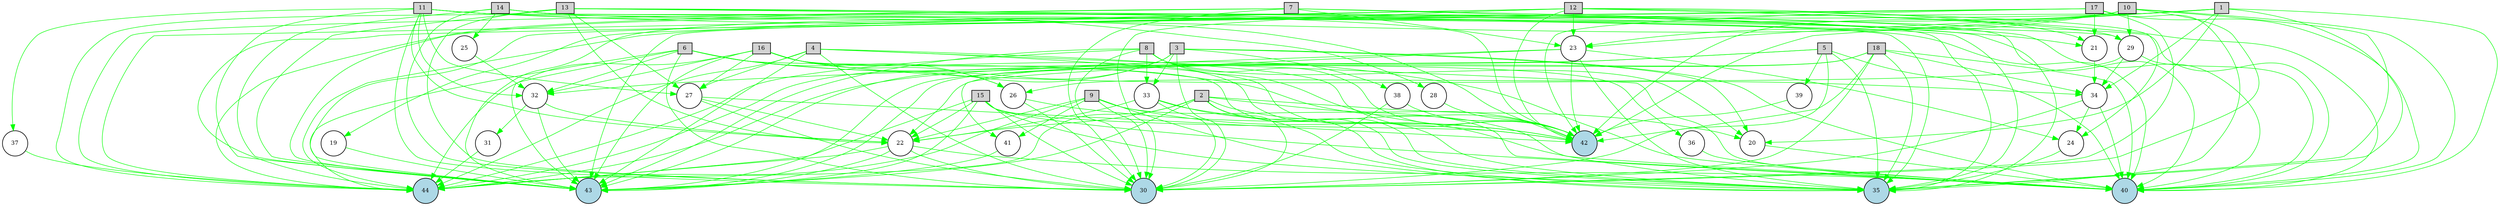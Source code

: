 digraph {
	node [fontsize=9 height=0.2 shape=circle width=0.2]
	1 [fillcolor=lightgray shape=box style=filled]
	2 [fillcolor=lightgray shape=box style=filled]
	3 [fillcolor=lightgray shape=box style=filled]
	4 [fillcolor=lightgray shape=box style=filled]
	5 [fillcolor=lightgray shape=box style=filled]
	6 [fillcolor=lightgray shape=box style=filled]
	7 [fillcolor=lightgray shape=box style=filled]
	8 [fillcolor=lightgray shape=box style=filled]
	9 [fillcolor=lightgray shape=box style=filled]
	10 [fillcolor=lightgray shape=box style=filled]
	11 [fillcolor=lightgray shape=box style=filled]
	12 [fillcolor=lightgray shape=box style=filled]
	13 [fillcolor=lightgray shape=box style=filled]
	14 [fillcolor=lightgray shape=box style=filled]
	15 [fillcolor=lightgray shape=box style=filled]
	16 [fillcolor=lightgray shape=box style=filled]
	17 [fillcolor=lightgray shape=box style=filled]
	18 [fillcolor=lightgray shape=box style=filled]
	43 [fillcolor=lightblue style=filled]
	40 [fillcolor=lightblue style=filled]
	30 [fillcolor=lightblue style=filled]
	44 [fillcolor=lightblue style=filled]
	42 [fillcolor=lightblue style=filled]
	35 [fillcolor=lightblue style=filled]
	19 [fillcolor=white style=filled]
	20 [fillcolor=white style=filled]
	21 [fillcolor=white style=filled]
	22 [fillcolor=white style=filled]
	23 [fillcolor=white style=filled]
	24 [fillcolor=white style=filled]
	25 [fillcolor=white style=filled]
	26 [fillcolor=white style=filled]
	27 [fillcolor=white style=filled]
	28 [fillcolor=white style=filled]
	29 [fillcolor=white style=filled]
	31 [fillcolor=white style=filled]
	32 [fillcolor=white style=filled]
	33 [fillcolor=white style=filled]
	34 [fillcolor=white style=filled]
	36 [fillcolor=white style=filled]
	37 [fillcolor=white style=filled]
	38 [fillcolor=white style=filled]
	39 [fillcolor=white style=filled]
	41 [fillcolor=white style=filled]
	1 -> 43 [color=green penwidth=0.8 style=solid]
	1 -> 40 [color=green penwidth=0.8 style=solid]
	1 -> 44 [color=green penwidth=0.8 style=solid]
	1 -> 42 [color=green penwidth=0.8 style=solid]
	1 -> 35 [color=green penwidth=0.8 style=solid]
	2 -> 43 [color=green penwidth=0.8 style=solid]
	2 -> 40 [color=green penwidth=0.8 style=solid]
	2 -> 30 [color=green penwidth=0.8 style=solid]
	2 -> 44 [color=green penwidth=0.8 style=solid]
	2 -> 42 [color=green penwidth=0.8 style=solid]
	2 -> 35 [color=green penwidth=0.8 style=solid]
	3 -> 43 [color=green penwidth=0.8 style=solid]
	3 -> 40 [color=green penwidth=0.8 style=solid]
	3 -> 30 [color=green penwidth=0.8 style=solid]
	3 -> 44 [color=green penwidth=0.8 style=solid]
	4 -> 43 [color=green penwidth=0.8 style=solid]
	4 -> 40 [color=green penwidth=0.8 style=solid]
	4 -> 30 [color=green penwidth=0.8 style=solid]
	4 -> 44 [color=green penwidth=0.8 style=solid]
	4 -> 42 [color=green penwidth=0.8 style=solid]
	4 -> 35 [color=green penwidth=0.8 style=solid]
	5 -> 43 [color=green penwidth=0.8 style=solid]
	5 -> 40 [color=green penwidth=0.8 style=solid]
	5 -> 30 [color=green penwidth=0.8 style=solid]
	5 -> 44 [color=green penwidth=0.8 style=solid]
	5 -> 35 [color=green penwidth=0.8 style=solid]
	6 -> 43 [color=green penwidth=0.8 style=solid]
	6 -> 40 [color=green penwidth=0.8 style=solid]
	6 -> 30 [color=green penwidth=0.8 style=solid]
	6 -> 44 [color=green penwidth=0.8 style=solid]
	6 -> 42 [color=green penwidth=0.8 style=solid]
	6 -> 35 [color=green penwidth=0.8 style=solid]
	7 -> 43 [color=green penwidth=0.8 style=solid]
	7 -> 40 [color=green penwidth=0.8 style=solid]
	7 -> 30 [color=green penwidth=0.8 style=solid]
	7 -> 44 [color=green penwidth=0.8 style=solid]
	7 -> 35 [color=green penwidth=0.8 style=solid]
	8 -> 43 [color=green penwidth=0.8 style=solid]
	8 -> 30 [color=green penwidth=0.8 style=solid]
	8 -> 44 [color=green penwidth=0.8 style=solid]
	8 -> 42 [color=green penwidth=0.8 style=solid]
	8 -> 35 [color=green penwidth=0.8 style=solid]
	9 -> 40 [color=green penwidth=0.8 style=solid]
	9 -> 30 [color=green penwidth=0.8 style=solid]
	9 -> 44 [color=green penwidth=0.8 style=solid]
	9 -> 42 [color=green penwidth=0.8 style=solid]
	9 -> 35 [color=green penwidth=0.8 style=solid]
	10 -> 43 [color=green penwidth=0.8 style=solid]
	10 -> 40 [color=green penwidth=0.8 style=solid]
	10 -> 30 [color=green penwidth=0.8 style=solid]
	10 -> 44 [color=green penwidth=0.8 style=solid]
	10 -> 42 [color=green penwidth=0.8 style=solid]
	10 -> 35 [color=green penwidth=0.8 style=solid]
	11 -> 43 [color=green penwidth=0.8 style=solid]
	11 -> 40 [color=green penwidth=0.8 style=solid]
	11 -> 30 [color=green penwidth=0.8 style=solid]
	11 -> 35 [color=green penwidth=0.8 style=solid]
	12 -> 43 [color=green penwidth=0.8 style=solid]
	12 -> 40 [color=green penwidth=0.8 style=solid]
	12 -> 30 [color=green penwidth=0.8 style=solid]
	12 -> 44 [color=green penwidth=0.8 style=solid]
	12 -> 42 [color=green penwidth=0.8 style=solid]
	13 -> 43 [color=green penwidth=0.8 style=solid]
	13 -> 40 [color=green penwidth=0.8 style=solid]
	13 -> 30 [color=green penwidth=0.8 style=solid]
	13 -> 44 [color=green penwidth=0.8 style=solid]
	13 -> 42 [color=green penwidth=0.8 style=solid]
	13 -> 35 [color=green penwidth=0.8 style=solid]
	14 -> 43 [color=green penwidth=0.8 style=solid]
	14 -> 40 [color=green penwidth=0.8 style=solid]
	14 -> 30 [color=green penwidth=0.8 style=solid]
	14 -> 42 [color=green penwidth=0.8 style=solid]
	14 -> 35 [color=green penwidth=0.8 style=solid]
	15 -> 43 [color=green penwidth=0.8 style=solid]
	15 -> 40 [color=green penwidth=0.8 style=solid]
	15 -> 30 [color=green penwidth=0.8 style=solid]
	15 -> 44 [color=green penwidth=0.8 style=solid]
	15 -> 42 [color=green penwidth=0.8 style=solid]
	15 -> 35 [color=green penwidth=0.8 style=solid]
	16 -> 43 [color=green penwidth=0.8 style=solid]
	16 -> 44 [color=green penwidth=0.8 style=solid]
	16 -> 35 [color=green penwidth=0.8 style=solid]
	17 -> 40 [color=green penwidth=0.8 style=solid]
	17 -> 30 [color=green penwidth=0.8 style=solid]
	17 -> 44 [color=green penwidth=0.8 style=solid]
	17 -> 42 [color=green penwidth=0.8 style=solid]
	17 -> 35 [color=green penwidth=0.8 style=solid]
	18 -> 43 [color=green penwidth=0.8 style=solid]
	18 -> 40 [color=green penwidth=0.8 style=solid]
	18 -> 30 [color=green penwidth=0.8 style=solid]
	18 -> 42 [color=green penwidth=0.8 style=solid]
	18 -> 35 [color=green penwidth=0.8 style=solid]
	18 -> 22 [color=green penwidth=0.8 style=solid]
	22 -> 44 [color=green penwidth=0.8 style=solid]
	2 -> 22 [color=green penwidth=0.8 style=solid]
	1 -> 34 [color=green penwidth=0.8 style=solid]
	34 -> 30 [color=green penwidth=0.8 style=solid]
	9 -> 22 [color=green penwidth=0.8 style=solid]
	7 -> 23 [color=green penwidth=0.8 style=solid]
	23 -> 42 [color=green penwidth=0.8 style=solid]
	12 -> 23 [color=green penwidth=0.8 style=solid]
	13 -> 22 [color=green penwidth=0.8 style=solid]
	16 -> 27 [color=green penwidth=0.8 style=solid]
	27 -> 42 [color=green penwidth=0.8 style=solid]
	13 -> 27 [color=green penwidth=0.8 style=solid]
	27 -> 30 [color=green penwidth=0.8 style=solid]
	10 -> 23 [color=green penwidth=0.8 style=solid]
	34 -> 40 [color=green penwidth=0.8 style=solid]
	1 -> 23 [color=green penwidth=0.8 style=solid]
	11 -> 21 [color=green penwidth=0.8 style=solid]
	21 -> 34 [color=green penwidth=0.8 style=solid]
	15 -> 22 [color=green penwidth=0.8 style=solid]
	23 -> 35 [color=green penwidth=0.8 style=solid]
	27 -> 22 [color=green penwidth=0.8 style=solid]
	16 -> 26 [color=green penwidth=0.8 style=solid]
	26 -> 30 [color=green penwidth=0.8 style=solid]
	22 -> 40 [color=green penwidth=0.8 style=solid]
	11 -> 27 [color=green penwidth=0.8 style=solid]
	11 -> 22 [color=green penwidth=0.8 style=solid]
	32 -> 43 [color=green penwidth=0.8 style=solid]
	14 -> 25 [color=green penwidth=0.8 style=solid]
	25 -> 32 [color=green penwidth=0.8 style=solid]
	11 -> 32 [color=green penwidth=0.8 style=solid]
	26 -> 42 [color=green penwidth=0.8 style=solid]
	12 -> 24 [color=green penwidth=0.8 style=solid]
	24 -> 35 [color=green penwidth=0.8 style=solid]
	18 -> 34 [color=green penwidth=0.8 style=solid]
	12 -> 29 [color=green penwidth=0.8 style=solid]
	29 -> 34 [color=green penwidth=0.8 style=solid]
	16 -> 32 [color=green penwidth=0.8 style=solid]
	29 -> 40 [color=green penwidth=0.8 style=solid]
	3 -> 33 [color=green penwidth=0.8 style=solid]
	33 -> 35 [color=green penwidth=0.8 style=solid]
	34 -> 24 [color=green penwidth=0.8 style=solid]
	16 -> 34 [color=green penwidth=0.8 style=solid]
	33 -> 42 [color=green penwidth=0.8 style=solid]
	8 -> 20 [color=green penwidth=0.8 style=solid]
	20 -> 40 [color=green penwidth=0.8 style=solid]
	29 -> 26 [color=green penwidth=0.8 style=solid]
	32 -> 31 [color=green penwidth=0.8 style=solid]
	31 -> 44 [color=green penwidth=0.8 style=solid]
	6 -> 32 [color=green penwidth=0.8 style=solid]
	32 -> 22 [color=green penwidth=0.8 style=solid]
	2 -> 20 [color=green penwidth=0.8 style=solid]
	10 -> 29 [color=green penwidth=0.8 style=solid]
	33 -> 22 [color=green penwidth=0.8 style=solid]
	22 -> 30 [color=green penwidth=0.8 style=solid]
	17 -> 21 [color=green penwidth=0.8 style=solid]
	4 -> 27 [color=green penwidth=0.8 style=solid]
	11 -> 28 [color=green penwidth=0.8 style=solid]
	28 -> 42 [color=green penwidth=0.8 style=solid]
	1 -> 20 [color=green penwidth=0.8 style=solid]
	23 -> 24 [color=green penwidth=0.8 style=solid]
	8 -> 33 [color=green penwidth=0.8 style=solid]
	3 -> 20 [color=green penwidth=0.8 style=solid]
	3 -> 38 [color=green penwidth=0.8 style=solid]
	38 -> 42 [color=green penwidth=0.8 style=solid]
	23 -> 32 [color=green penwidth=0.8 style=solid]
	22 -> 43 [color=green penwidth=0.8 style=solid]
	16 -> 36 [color=green penwidth=0.8 style=solid]
	36 -> 40 [color=green penwidth=0.8 style=solid]
	13 -> 29 [color=green penwidth=0.8 style=solid]
	17 -> 19 [color=green penwidth=0.8 style=solid]
	19 -> 43 [color=green penwidth=0.8 style=solid]
	12 -> 21 [color=green penwidth=0.8 style=solid]
	38 -> 30 [color=green penwidth=0.8 style=solid]
	6 -> 26 [color=green penwidth=0.8 style=solid]
	5 -> 39 [color=green penwidth=0.8 style=solid]
	39 -> 42 [color=green penwidth=0.8 style=solid]
	33 -> 30 [color=green penwidth=0.8 style=solid]
	9 -> 41 [color=green penwidth=0.8 style=solid]
	41 -> 43 [color=green penwidth=0.8 style=solid]
	23 -> 41 [color=green penwidth=0.8 style=solid]
	11 -> 37 [color=green penwidth=0.8 style=solid]
	37 -> 44 [color=green penwidth=0.8 style=solid]
}

